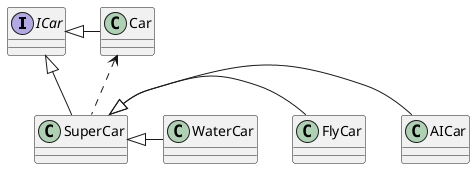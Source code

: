 @startuml

interface ICar
class Car
class FlyCar
class SuperCar
class WaterCar
class AICar

ICar<|-Car
ICar<|-SuperCar
SuperCar<|-AICar
SuperCar<|-FlyCar
SuperCar<|-WaterCar
Car<..SuperCar


@enduml